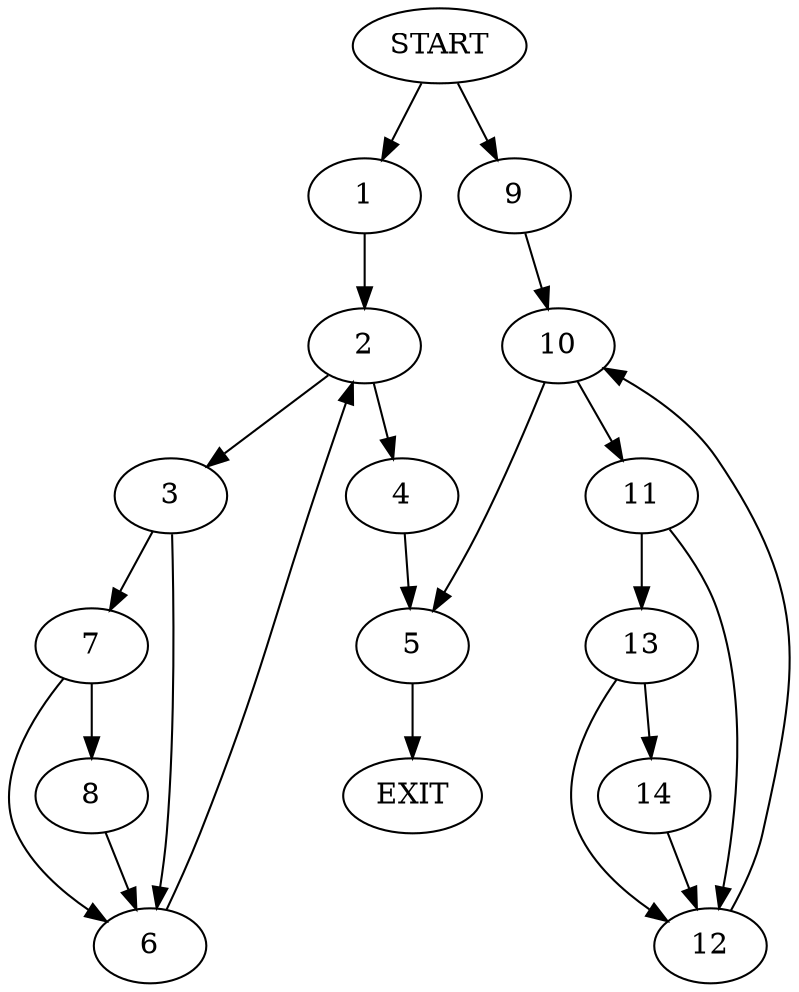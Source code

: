 digraph {
0 [label="START"]
15 [label="EXIT"]
0 -> 1
1 -> 2
2 -> 3
2 -> 4
4 -> 5
3 -> 6
3 -> 7
6 -> 2
7 -> 8
7 -> 6
8 -> 6
5 -> 15
0 -> 9
9 -> 10
10 -> 5
10 -> 11
11 -> 12
11 -> 13
13 -> 14
13 -> 12
12 -> 10
14 -> 12
}
